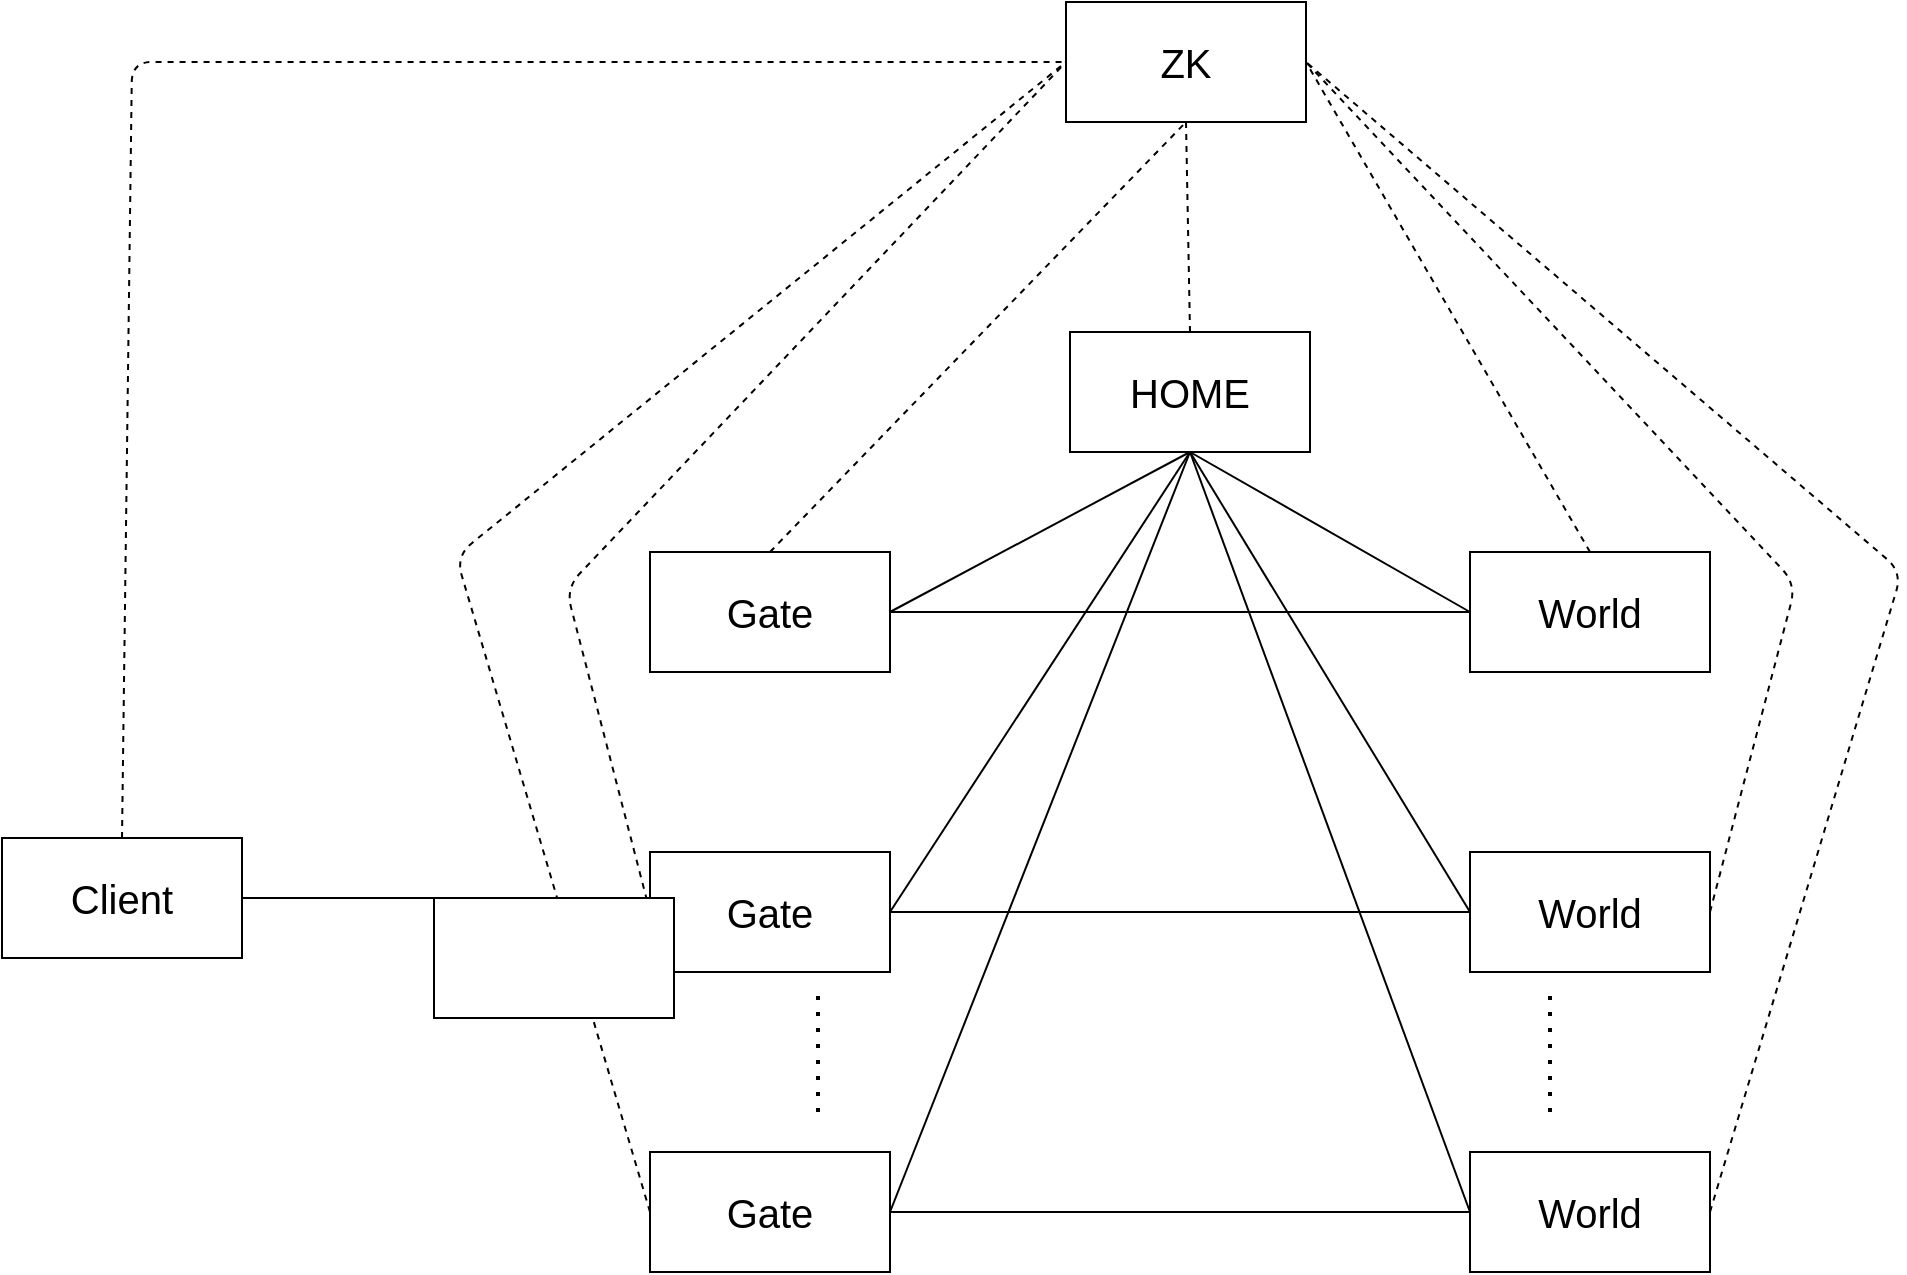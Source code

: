 <mxfile version="14.8.0" type="github">
  <diagram id="udrXkqtJudLNTYpLfkSc" name="Page-1">
    <mxGraphModel dx="1422" dy="752" grid="0" gridSize="10" guides="1" tooltips="1" connect="1" arrows="1" fold="1" page="0" pageScale="1" pageWidth="827" pageHeight="1169" math="0" shadow="0">
      <root>
        <mxCell id="0" />
        <mxCell id="1" parent="0" />
        <mxCell id="bUrjsvbEDcQnGjx75zDc-1" value="&lt;font style=&quot;font-size: 20px&quot;&gt;Client&lt;/font&gt;" style="rounded=0;whiteSpace=wrap;html=1;" vertex="1" parent="1">
          <mxGeometry x="6" y="513" width="120" height="60" as="geometry" />
        </mxCell>
        <mxCell id="bUrjsvbEDcQnGjx75zDc-2" value="&lt;font style=&quot;font-size: 20px&quot;&gt;Gate&lt;/font&gt;" style="rounded=0;whiteSpace=wrap;html=1;" vertex="1" parent="1">
          <mxGeometry x="330" y="370" width="120" height="60" as="geometry" />
        </mxCell>
        <mxCell id="bUrjsvbEDcQnGjx75zDc-3" value="" style="endArrow=none;html=1;exitX=1;exitY=0.5;exitDx=0;exitDy=0;" edge="1" parent="1" source="bUrjsvbEDcQnGjx75zDc-1">
          <mxGeometry width="50" height="50" relative="1" as="geometry">
            <mxPoint x="220" y="540" as="sourcePoint" />
            <mxPoint x="223" y="543" as="targetPoint" />
          </mxGeometry>
        </mxCell>
        <mxCell id="bUrjsvbEDcQnGjx75zDc-4" value="&lt;font style=&quot;font-size: 20px&quot;&gt;ZK&lt;/font&gt;" style="rounded=0;whiteSpace=wrap;html=1;" vertex="1" parent="1">
          <mxGeometry x="538" y="95" width="120" height="60" as="geometry" />
        </mxCell>
        <mxCell id="bUrjsvbEDcQnGjx75zDc-5" value="" style="endArrow=none;dashed=1;html=1;entryX=0;entryY=0.5;entryDx=0;entryDy=0;exitX=0.5;exitY=0;exitDx=0;exitDy=0;" edge="1" parent="1" source="bUrjsvbEDcQnGjx75zDc-1" target="bUrjsvbEDcQnGjx75zDc-4">
          <mxGeometry width="50" height="50" relative="1" as="geometry">
            <mxPoint x="190" y="320" as="sourcePoint" />
            <mxPoint x="240" y="270" as="targetPoint" />
            <Array as="points">
              <mxPoint x="71" y="125" />
            </Array>
          </mxGeometry>
        </mxCell>
        <mxCell id="bUrjsvbEDcQnGjx75zDc-6" value="&lt;font style=&quot;font-size: 20px&quot;&gt;Gate&lt;/font&gt;" style="rounded=0;whiteSpace=wrap;html=1;" vertex="1" parent="1">
          <mxGeometry x="330" y="520" width="120" height="60" as="geometry" />
        </mxCell>
        <mxCell id="bUrjsvbEDcQnGjx75zDc-8" value="&lt;font style=&quot;font-size: 20px&quot;&gt;Gate&lt;/font&gt;" style="rounded=0;whiteSpace=wrap;html=1;" vertex="1" parent="1">
          <mxGeometry x="330" y="670" width="120" height="60" as="geometry" />
        </mxCell>
        <mxCell id="bUrjsvbEDcQnGjx75zDc-12" value="&lt;font style=&quot;font-size: 20px&quot;&gt;World&lt;/font&gt;" style="rounded=0;whiteSpace=wrap;html=1;" vertex="1" parent="1">
          <mxGeometry x="740" y="370" width="120" height="60" as="geometry" />
        </mxCell>
        <mxCell id="bUrjsvbEDcQnGjx75zDc-13" value="&lt;font style=&quot;font-size: 20px&quot;&gt;World&lt;/font&gt;" style="rounded=0;whiteSpace=wrap;html=1;" vertex="1" parent="1">
          <mxGeometry x="740" y="520" width="120" height="60" as="geometry" />
        </mxCell>
        <mxCell id="bUrjsvbEDcQnGjx75zDc-14" value="&lt;font style=&quot;font-size: 20px&quot;&gt;World&lt;/font&gt;" style="rounded=0;whiteSpace=wrap;html=1;" vertex="1" parent="1">
          <mxGeometry x="740" y="670" width="120" height="60" as="geometry" />
        </mxCell>
        <mxCell id="bUrjsvbEDcQnGjx75zDc-15" value="" style="endArrow=none;html=1;entryX=0;entryY=0.5;entryDx=0;entryDy=0;exitX=1;exitY=0.5;exitDx=0;exitDy=0;" edge="1" parent="1" source="bUrjsvbEDcQnGjx75zDc-2" target="bUrjsvbEDcQnGjx75zDc-12">
          <mxGeometry width="50" height="50" relative="1" as="geometry">
            <mxPoint x="580" y="420" as="sourcePoint" />
            <mxPoint x="630" y="370" as="targetPoint" />
          </mxGeometry>
        </mxCell>
        <mxCell id="bUrjsvbEDcQnGjx75zDc-16" value="" style="endArrow=none;html=1;exitX=1;exitY=0.5;exitDx=0;exitDy=0;entryX=0;entryY=0.5;entryDx=0;entryDy=0;" edge="1" parent="1" source="bUrjsvbEDcQnGjx75zDc-6" target="bUrjsvbEDcQnGjx75zDc-13">
          <mxGeometry width="50" height="50" relative="1" as="geometry">
            <mxPoint x="730" y="530" as="sourcePoint" />
            <mxPoint x="780" y="480" as="targetPoint" />
          </mxGeometry>
        </mxCell>
        <mxCell id="bUrjsvbEDcQnGjx75zDc-17" value="" style="endArrow=none;html=1;exitX=1;exitY=0.5;exitDx=0;exitDy=0;entryX=0;entryY=0.5;entryDx=0;entryDy=0;" edge="1" parent="1" source="bUrjsvbEDcQnGjx75zDc-8" target="bUrjsvbEDcQnGjx75zDc-14">
          <mxGeometry width="50" height="50" relative="1" as="geometry">
            <mxPoint x="730" y="530" as="sourcePoint" />
            <mxPoint x="780" y="480" as="targetPoint" />
          </mxGeometry>
        </mxCell>
        <mxCell id="bUrjsvbEDcQnGjx75zDc-24" value="&lt;font style=&quot;font-size: 20px&quot;&gt;HOME&lt;/font&gt;" style="rounded=0;whiteSpace=wrap;html=1;" vertex="1" parent="1">
          <mxGeometry x="540" y="260" width="120" height="60" as="geometry" />
        </mxCell>
        <mxCell id="bUrjsvbEDcQnGjx75zDc-25" value="" style="endArrow=none;html=1;entryX=0.5;entryY=1;entryDx=0;entryDy=0;exitX=1;exitY=0.5;exitDx=0;exitDy=0;" edge="1" parent="1" source="bUrjsvbEDcQnGjx75zDc-2" target="bUrjsvbEDcQnGjx75zDc-24">
          <mxGeometry width="50" height="50" relative="1" as="geometry">
            <mxPoint x="470" y="350" as="sourcePoint" />
            <mxPoint x="520" y="300" as="targetPoint" />
          </mxGeometry>
        </mxCell>
        <mxCell id="bUrjsvbEDcQnGjx75zDc-26" value="" style="endArrow=none;dashed=1;html=1;entryX=0.5;entryY=1;entryDx=0;entryDy=0;exitX=0.5;exitY=0;exitDx=0;exitDy=0;" edge="1" parent="1" source="bUrjsvbEDcQnGjx75zDc-2" target="bUrjsvbEDcQnGjx75zDc-4">
          <mxGeometry width="50" height="50" relative="1" as="geometry">
            <mxPoint x="660" y="490" as="sourcePoint" />
            <mxPoint x="710" y="440" as="targetPoint" />
          </mxGeometry>
        </mxCell>
        <mxCell id="bUrjsvbEDcQnGjx75zDc-27" value="" style="endArrow=none;dashed=1;html=1;exitX=0;exitY=0.5;exitDx=0;exitDy=0;entryX=0;entryY=0.5;entryDx=0;entryDy=0;" edge="1" parent="1" source="bUrjsvbEDcQnGjx75zDc-6" target="bUrjsvbEDcQnGjx75zDc-4">
          <mxGeometry width="50" height="50" relative="1" as="geometry">
            <mxPoint x="660" y="490" as="sourcePoint" />
            <mxPoint x="390" y="250" as="targetPoint" />
            <Array as="points">
              <mxPoint x="288" y="388" />
            </Array>
          </mxGeometry>
        </mxCell>
        <mxCell id="bUrjsvbEDcQnGjx75zDc-28" value="" style="endArrow=none;dashed=1;html=1;exitX=0;exitY=0.5;exitDx=0;exitDy=0;entryX=0;entryY=0.5;entryDx=0;entryDy=0;" edge="1" parent="1" source="bUrjsvbEDcQnGjx75zDc-8" target="bUrjsvbEDcQnGjx75zDc-4">
          <mxGeometry width="50" height="50" relative="1" as="geometry">
            <mxPoint x="660" y="490" as="sourcePoint" />
            <mxPoint x="390" y="250" as="targetPoint" />
            <Array as="points">
              <mxPoint x="233" y="372" />
            </Array>
          </mxGeometry>
        </mxCell>
        <mxCell id="bUrjsvbEDcQnGjx75zDc-29" value="" style="endArrow=none;html=1;entryX=0.5;entryY=1;entryDx=0;entryDy=0;exitX=1;exitY=0.5;exitDx=0;exitDy=0;" edge="1" parent="1" source="bUrjsvbEDcQnGjx75zDc-6" target="bUrjsvbEDcQnGjx75zDc-24">
          <mxGeometry width="50" height="50" relative="1" as="geometry">
            <mxPoint x="660" y="490" as="sourcePoint" />
            <mxPoint x="710" y="440" as="targetPoint" />
          </mxGeometry>
        </mxCell>
        <mxCell id="bUrjsvbEDcQnGjx75zDc-30" value="" style="endArrow=none;html=1;entryX=0.5;entryY=1;entryDx=0;entryDy=0;" edge="1" parent="1" target="bUrjsvbEDcQnGjx75zDc-24">
          <mxGeometry width="50" height="50" relative="1" as="geometry">
            <mxPoint x="450" y="700" as="sourcePoint" />
            <mxPoint x="710" y="440" as="targetPoint" />
          </mxGeometry>
        </mxCell>
        <mxCell id="bUrjsvbEDcQnGjx75zDc-31" value="" style="endArrow=none;html=1;entryX=0.5;entryY=1;entryDx=0;entryDy=0;exitX=0;exitY=0.5;exitDx=0;exitDy=0;" edge="1" parent="1" source="bUrjsvbEDcQnGjx75zDc-12" target="bUrjsvbEDcQnGjx75zDc-24">
          <mxGeometry width="50" height="50" relative="1" as="geometry">
            <mxPoint x="660" y="490" as="sourcePoint" />
            <mxPoint x="710" y="440" as="targetPoint" />
          </mxGeometry>
        </mxCell>
        <mxCell id="bUrjsvbEDcQnGjx75zDc-32" value="" style="endArrow=none;html=1;entryX=0.5;entryY=1;entryDx=0;entryDy=0;exitX=0;exitY=0.5;exitDx=0;exitDy=0;" edge="1" parent="1" source="bUrjsvbEDcQnGjx75zDc-13" target="bUrjsvbEDcQnGjx75zDc-24">
          <mxGeometry width="50" height="50" relative="1" as="geometry">
            <mxPoint x="660" y="490" as="sourcePoint" />
            <mxPoint x="710" y="440" as="targetPoint" />
          </mxGeometry>
        </mxCell>
        <mxCell id="bUrjsvbEDcQnGjx75zDc-33" value="" style="endArrow=none;html=1;entryX=0.5;entryY=1;entryDx=0;entryDy=0;exitX=0;exitY=0.5;exitDx=0;exitDy=0;" edge="1" parent="1" source="bUrjsvbEDcQnGjx75zDc-14" target="bUrjsvbEDcQnGjx75zDc-24">
          <mxGeometry width="50" height="50" relative="1" as="geometry">
            <mxPoint x="660" y="490" as="sourcePoint" />
            <mxPoint x="710" y="440" as="targetPoint" />
          </mxGeometry>
        </mxCell>
        <mxCell id="bUrjsvbEDcQnGjx75zDc-34" value="" style="endArrow=none;dashed=1;html=1;dashPattern=1 3;strokeWidth=2;" edge="1" parent="1">
          <mxGeometry width="50" height="50" relative="1" as="geometry">
            <mxPoint x="780" y="650" as="sourcePoint" />
            <mxPoint x="780" y="590" as="targetPoint" />
          </mxGeometry>
        </mxCell>
        <mxCell id="bUrjsvbEDcQnGjx75zDc-35" value="" style="endArrow=none;dashed=1;html=1;dashPattern=1 3;strokeWidth=2;" edge="1" parent="1">
          <mxGeometry width="50" height="50" relative="1" as="geometry">
            <mxPoint x="414" y="650" as="sourcePoint" />
            <mxPoint x="414" y="590" as="targetPoint" />
          </mxGeometry>
        </mxCell>
        <mxCell id="bUrjsvbEDcQnGjx75zDc-36" value="" style="endArrow=none;dashed=1;html=1;entryX=0.5;entryY=1;entryDx=0;entryDy=0;exitX=0.5;exitY=0;exitDx=0;exitDy=0;" edge="1" parent="1" source="bUrjsvbEDcQnGjx75zDc-24" target="bUrjsvbEDcQnGjx75zDc-4">
          <mxGeometry width="50" height="50" relative="1" as="geometry">
            <mxPoint x="603" y="498" as="sourcePoint" />
            <mxPoint x="653" y="448" as="targetPoint" />
          </mxGeometry>
        </mxCell>
        <mxCell id="bUrjsvbEDcQnGjx75zDc-37" value="" style="endArrow=none;dashed=1;html=1;entryX=1;entryY=0.5;entryDx=0;entryDy=0;exitX=0.5;exitY=0;exitDx=0;exitDy=0;" edge="1" parent="1" source="bUrjsvbEDcQnGjx75zDc-12" target="bUrjsvbEDcQnGjx75zDc-4">
          <mxGeometry width="50" height="50" relative="1" as="geometry">
            <mxPoint x="603" y="498" as="sourcePoint" />
            <mxPoint x="653" y="448" as="targetPoint" />
            <Array as="points" />
          </mxGeometry>
        </mxCell>
        <mxCell id="bUrjsvbEDcQnGjx75zDc-40" value="" style="rounded=0;whiteSpace=wrap;html=1;" vertex="1" parent="1">
          <mxGeometry x="222" y="543" width="120" height="60" as="geometry" />
        </mxCell>
        <mxCell id="bUrjsvbEDcQnGjx75zDc-38" value="" style="endArrow=none;dashed=1;html=1;entryX=1;entryY=0.5;entryDx=0;entryDy=0;exitX=1;exitY=0.5;exitDx=0;exitDy=0;" edge="1" parent="1" source="bUrjsvbEDcQnGjx75zDc-13" target="bUrjsvbEDcQnGjx75zDc-4">
          <mxGeometry width="50" height="50" relative="1" as="geometry">
            <mxPoint x="668" y="457" as="sourcePoint" />
            <mxPoint x="718" y="407" as="targetPoint" />
            <Array as="points">
              <mxPoint x="903" y="386" />
            </Array>
          </mxGeometry>
        </mxCell>
        <mxCell id="bUrjsvbEDcQnGjx75zDc-39" value="" style="endArrow=none;dashed=1;html=1;entryX=1;entryY=0.5;entryDx=0;entryDy=0;exitX=1;exitY=0.5;exitDx=0;exitDy=0;" edge="1" parent="1" source="bUrjsvbEDcQnGjx75zDc-14" target="bUrjsvbEDcQnGjx75zDc-4">
          <mxGeometry width="50" height="50" relative="1" as="geometry">
            <mxPoint x="668" y="457" as="sourcePoint" />
            <mxPoint x="718" y="407" as="targetPoint" />
            <Array as="points">
              <mxPoint x="956" y="380" />
            </Array>
          </mxGeometry>
        </mxCell>
      </root>
    </mxGraphModel>
  </diagram>
</mxfile>
